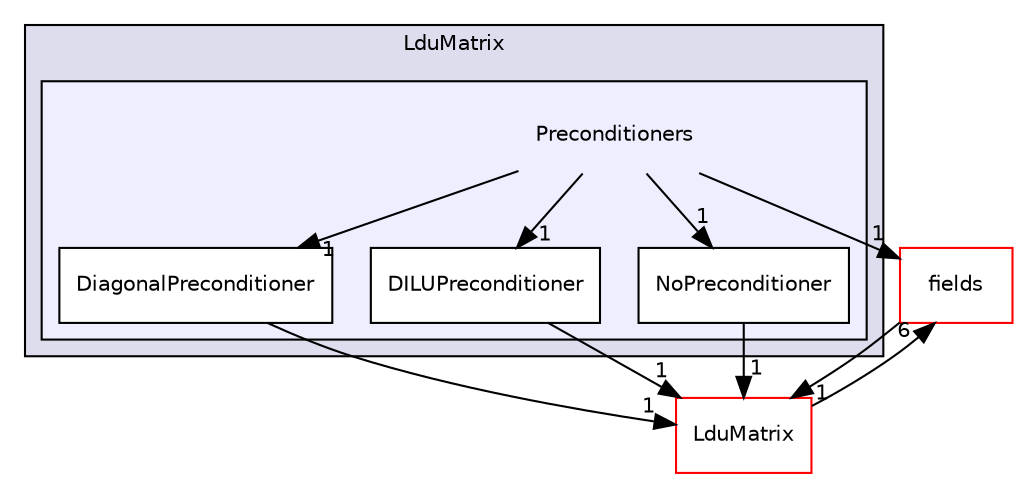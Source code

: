 digraph "src/OpenFOAM/matrices/LduMatrix/Preconditioners" {
  bgcolor=transparent;
  compound=true
  node [ fontsize="10", fontname="Helvetica"];
  edge [ labelfontsize="10", labelfontname="Helvetica"];
  subgraph clusterdir_ad1279e85697e0f0972e5fabfcfcce34 {
    graph [ bgcolor="#ddddee", pencolor="black", label="LduMatrix" fontname="Helvetica", fontsize="10", URL="dir_ad1279e85697e0f0972e5fabfcfcce34.html"]
  subgraph clusterdir_327cfc93208df70ea0524932ac6580b3 {
    graph [ bgcolor="#eeeeff", pencolor="black", label="" URL="dir_327cfc93208df70ea0524932ac6580b3.html"];
    dir_327cfc93208df70ea0524932ac6580b3 [shape=plaintext label="Preconditioners"];
    dir_a55aabdcd324cf99f96f89dcaf106a7a [shape=box label="DiagonalPreconditioner" color="black" fillcolor="white" style="filled" URL="dir_a55aabdcd324cf99f96f89dcaf106a7a.html"];
    dir_83b61b62854642d840acee041aea552b [shape=box label="DILUPreconditioner" color="black" fillcolor="white" style="filled" URL="dir_83b61b62854642d840acee041aea552b.html"];
    dir_42afb1c846e9c518b57db3a8bf8a02f7 [shape=box label="NoPreconditioner" color="black" fillcolor="white" style="filled" URL="dir_42afb1c846e9c518b57db3a8bf8a02f7.html"];
  }
  }
  dir_962442b8f989d5529fab5e0f0e4ffb74 [shape=box label="fields" color="red" URL="dir_962442b8f989d5529fab5e0f0e4ffb74.html"];
  dir_5ec68055571869848388d37c5cf0a9c9 [shape=box label="LduMatrix" color="red" URL="dir_5ec68055571869848388d37c5cf0a9c9.html"];
  dir_327cfc93208df70ea0524932ac6580b3->dir_962442b8f989d5529fab5e0f0e4ffb74 [headlabel="1", labeldistance=1.5 headhref="dir_002150_002021.html"];
  dir_327cfc93208df70ea0524932ac6580b3->dir_42afb1c846e9c518b57db3a8bf8a02f7 [headlabel="1", labeldistance=1.5 headhref="dir_002150_002159.html"];
  dir_327cfc93208df70ea0524932ac6580b3->dir_83b61b62854642d840acee041aea552b [headlabel="1", labeldistance=1.5 headhref="dir_002150_002156.html"];
  dir_327cfc93208df70ea0524932ac6580b3->dir_a55aabdcd324cf99f96f89dcaf106a7a [headlabel="1", labeldistance=1.5 headhref="dir_002150_002151.html"];
  dir_962442b8f989d5529fab5e0f0e4ffb74->dir_5ec68055571869848388d37c5cf0a9c9 [headlabel="1", labeldistance=1.5 headhref="dir_002021_002147.html"];
  dir_5ec68055571869848388d37c5cf0a9c9->dir_962442b8f989d5529fab5e0f0e4ffb74 [headlabel="6", labeldistance=1.5 headhref="dir_002147_002021.html"];
  dir_42afb1c846e9c518b57db3a8bf8a02f7->dir_5ec68055571869848388d37c5cf0a9c9 [headlabel="1", labeldistance=1.5 headhref="dir_002159_002147.html"];
  dir_83b61b62854642d840acee041aea552b->dir_5ec68055571869848388d37c5cf0a9c9 [headlabel="1", labeldistance=1.5 headhref="dir_002156_002147.html"];
  dir_a55aabdcd324cf99f96f89dcaf106a7a->dir_5ec68055571869848388d37c5cf0a9c9 [headlabel="1", labeldistance=1.5 headhref="dir_002151_002147.html"];
}
